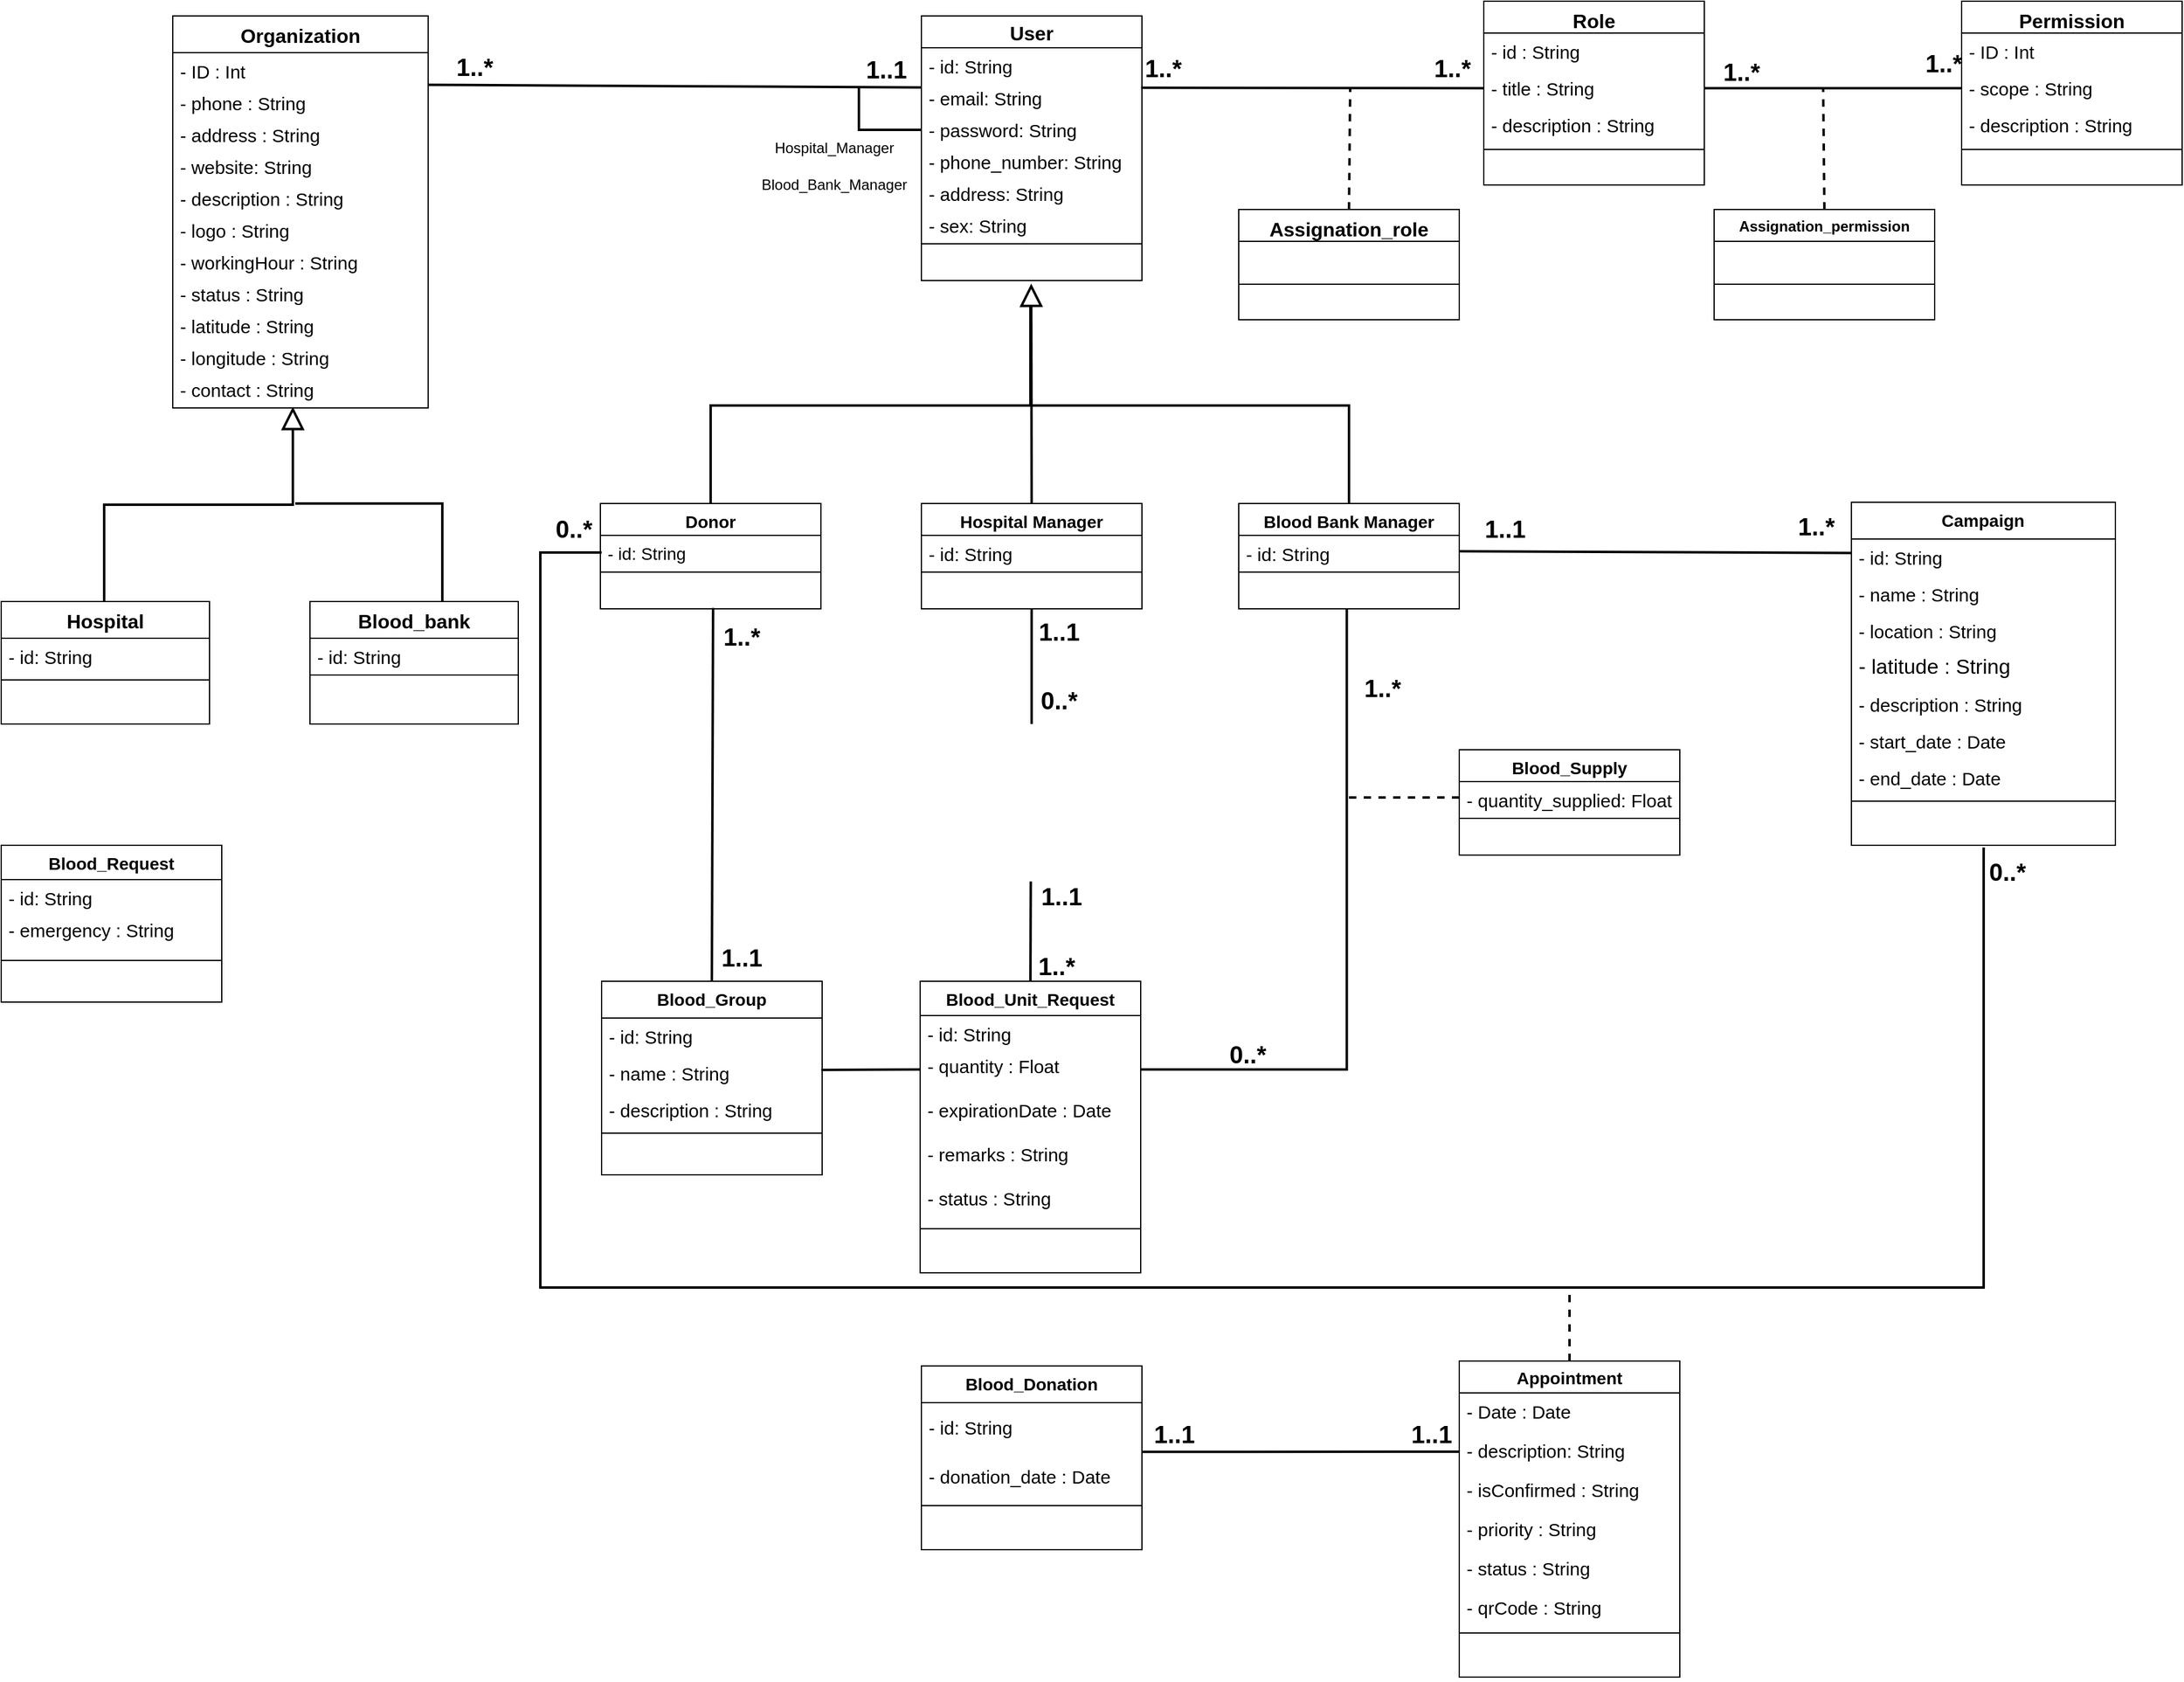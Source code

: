 <mxfile version="21.5.0" type="github">
  <diagram id="C5RBs43oDa-KdzZeNtuy" name="Page-1">
    <mxGraphModel dx="2000" dy="1962" grid="1" gridSize="10" guides="1" tooltips="1" connect="1" arrows="1" fold="1" page="1" pageScale="1" pageWidth="827" pageHeight="1169" math="0" shadow="0">
      <root>
        <mxCell id="WIyWlLk6GJQsqaUBKTNV-0" />
        <mxCell id="WIyWlLk6GJQsqaUBKTNV-1" parent="WIyWlLk6GJQsqaUBKTNV-0" />
        <mxCell id="IltljHVZWHLLgp4Dg02v-0" style="edgeStyle=none;curved=1;rounded=0;orthogonalLoop=1;jettySize=auto;html=1;entryX=0;entryY=0.5;entryDx=0;entryDy=0;fontFamily=Helvetica;fontSize=12;fontColor=default;endArrow=none;endFill=0;startSize=26;endSize=14;sourcePerimeterSpacing=8;targetPerimeterSpacing=8;strokeWidth=2;exitX=0.996;exitY=0.256;exitDx=0;exitDy=0;exitPerimeter=0;" edge="1" parent="WIyWlLk6GJQsqaUBKTNV-1" source="IltljHVZWHLLgp4Dg02v-130">
          <mxGeometry relative="1" as="geometry">
            <mxPoint x="150" y="-659" as="sourcePoint" />
            <mxPoint x="420" y="-659" as="targetPoint" />
          </mxGeometry>
        </mxCell>
        <mxCell id="IltljHVZWHLLgp4Dg02v-1" value="&lt;b style=&quot;font-size: 20px;&quot;&gt;1..*&lt;/b&gt;" style="edgeLabel;html=1;align=center;verticalAlign=middle;resizable=0;points=[];fontSize=20;labelBackgroundColor=none;" vertex="1" connectable="0" parent="WIyWlLk6GJQsqaUBKTNV-1">
          <mxGeometry x="399.999" y="-669.998" as="geometry">
            <mxPoint x="-6" y="-6" as="offset" />
          </mxGeometry>
        </mxCell>
        <mxCell id="IltljHVZWHLLgp4Dg02v-2" value="&lt;b style=&quot;font-size: 20px;&quot;&gt;1..*&lt;/b&gt;" style="edgeLabel;html=1;align=center;verticalAlign=middle;resizable=0;points=[];fontSize=20;labelBackgroundColor=none;" vertex="1" connectable="0" parent="WIyWlLk6GJQsqaUBKTNV-1">
          <mxGeometry x="159.999" y="-680.498" as="geometry">
            <mxPoint x="-2" y="4" as="offset" />
          </mxGeometry>
        </mxCell>
        <mxCell id="IltljHVZWHLLgp4Dg02v-3" value="Role" style="swimlane;fontStyle=1;align=center;verticalAlign=top;childLayout=stackLayout;horizontal=1;startSize=26;horizontalStack=0;resizeParent=1;resizeLast=0;collapsible=1;marginBottom=0;rounded=0;shadow=0;strokeWidth=1;fontSize=16;" vertex="1" parent="WIyWlLk6GJQsqaUBKTNV-1">
          <mxGeometry x="420" y="-730" width="180" height="150" as="geometry">
            <mxRectangle x="340" y="380" width="170" height="26" as="alternateBounds" />
          </mxGeometry>
        </mxCell>
        <mxCell id="IltljHVZWHLLgp4Dg02v-4" value="- id : String" style="text;align=left;verticalAlign=top;spacingLeft=4;spacingRight=4;overflow=hidden;rotatable=0;points=[[0,0.5],[1,0.5]];portConstraint=eastwest;fontSize=15;" vertex="1" parent="IltljHVZWHLLgp4Dg02v-3">
          <mxGeometry y="26" width="180" height="30" as="geometry" />
        </mxCell>
        <mxCell id="IltljHVZWHLLgp4Dg02v-5" value="- title : String" style="text;align=left;verticalAlign=top;spacingLeft=4;spacingRight=4;overflow=hidden;rotatable=0;points=[[0,0.5],[1,0.5]];portConstraint=eastwest;fontSize=15;" vertex="1" parent="IltljHVZWHLLgp4Dg02v-3">
          <mxGeometry y="56" width="180" height="30" as="geometry" />
        </mxCell>
        <mxCell id="IltljHVZWHLLgp4Dg02v-6" value="- description : String" style="text;align=left;verticalAlign=top;spacingLeft=4;spacingRight=4;overflow=hidden;rotatable=0;points=[[0,0.5],[1,0.5]];portConstraint=eastwest;fontSize=15;" vertex="1" parent="IltljHVZWHLLgp4Dg02v-3">
          <mxGeometry y="86" width="180" height="30" as="geometry" />
        </mxCell>
        <mxCell id="IltljHVZWHLLgp4Dg02v-7" value="" style="line;html=1;strokeWidth=1;align=left;verticalAlign=middle;spacingTop=-1;spacingLeft=3;spacingRight=3;rotatable=0;labelPosition=right;points=[];portConstraint=eastwest;" vertex="1" parent="IltljHVZWHLLgp4Dg02v-3">
          <mxGeometry y="116" width="180" height="10" as="geometry" />
        </mxCell>
        <mxCell id="IltljHVZWHLLgp4Dg02v-8" value="Permission" style="swimlane;fontStyle=1;align=center;verticalAlign=top;childLayout=stackLayout;horizontal=1;startSize=26;horizontalStack=0;resizeParent=1;resizeLast=0;collapsible=1;marginBottom=0;rounded=0;shadow=0;strokeWidth=1;fontSize=16;" vertex="1" parent="WIyWlLk6GJQsqaUBKTNV-1">
          <mxGeometry x="810" y="-730" width="180" height="150" as="geometry">
            <mxRectangle x="340" y="380" width="170" height="26" as="alternateBounds" />
          </mxGeometry>
        </mxCell>
        <mxCell id="IltljHVZWHLLgp4Dg02v-9" value="- ID : Int" style="text;align=left;verticalAlign=top;spacingLeft=4;spacingRight=4;overflow=hidden;rotatable=0;points=[[0,0.5],[1,0.5]];portConstraint=eastwest;fontSize=15;" vertex="1" parent="IltljHVZWHLLgp4Dg02v-8">
          <mxGeometry y="26" width="180" height="30" as="geometry" />
        </mxCell>
        <mxCell id="IltljHVZWHLLgp4Dg02v-10" value="- scope : String" style="text;align=left;verticalAlign=top;spacingLeft=4;spacingRight=4;overflow=hidden;rotatable=0;points=[[0,0.5],[1,0.5]];portConstraint=eastwest;fontSize=15;" vertex="1" parent="IltljHVZWHLLgp4Dg02v-8">
          <mxGeometry y="56" width="180" height="30" as="geometry" />
        </mxCell>
        <mxCell id="IltljHVZWHLLgp4Dg02v-11" value="- description : String" style="text;align=left;verticalAlign=top;spacingLeft=4;spacingRight=4;overflow=hidden;rotatable=0;points=[[0,0.5],[1,0.5]];portConstraint=eastwest;fontSize=15;" vertex="1" parent="IltljHVZWHLLgp4Dg02v-8">
          <mxGeometry y="86" width="180" height="30" as="geometry" />
        </mxCell>
        <mxCell id="IltljHVZWHLLgp4Dg02v-12" value="" style="line;html=1;strokeWidth=1;align=left;verticalAlign=middle;spacingTop=-1;spacingLeft=3;spacingRight=3;rotatable=0;labelPosition=right;points=[];portConstraint=eastwest;" vertex="1" parent="IltljHVZWHLLgp4Dg02v-8">
          <mxGeometry y="116" width="180" height="10" as="geometry" />
        </mxCell>
        <mxCell id="IltljHVZWHLLgp4Dg02v-13" style="edgeStyle=none;curved=1;rounded=0;orthogonalLoop=1;jettySize=auto;html=1;exitX=1;exitY=0.5;exitDx=0;exitDy=0;entryX=0;entryY=0.5;entryDx=0;entryDy=0;fontFamily=Helvetica;fontSize=12;fontColor=default;endArrow=none;endFill=0;startSize=26;endSize=14;sourcePerimeterSpacing=8;targetPerimeterSpacing=8;strokeWidth=2;" edge="1" parent="WIyWlLk6GJQsqaUBKTNV-1" source="IltljHVZWHLLgp4Dg02v-5" target="IltljHVZWHLLgp4Dg02v-10">
          <mxGeometry relative="1" as="geometry" />
        </mxCell>
        <mxCell id="IltljHVZWHLLgp4Dg02v-14" value="&lt;b style=&quot;font-size: 20px;&quot;&gt;1..*&lt;/b&gt;" style="edgeLabel;html=1;align=center;verticalAlign=middle;resizable=0;points=[];fontSize=20;labelBackgroundColor=none;" vertex="1" connectable="0" parent="IltljHVZWHLLgp4Dg02v-13">
          <mxGeometry relative="1" as="geometry">
            <mxPoint x="-75" y="-14" as="offset" />
          </mxGeometry>
        </mxCell>
        <mxCell id="IltljHVZWHLLgp4Dg02v-15" value="&lt;b style=&quot;font-size: 20px;&quot;&gt;1..*&lt;/b&gt;" style="edgeLabel;html=1;align=center;verticalAlign=middle;resizable=0;points=[];fontSize=20;labelBackgroundColor=none;" vertex="1" connectable="0" parent="IltljHVZWHLLgp4Dg02v-13">
          <mxGeometry relative="1" as="geometry">
            <mxPoint x="90" y="-21" as="offset" />
          </mxGeometry>
        </mxCell>
        <mxCell id="IltljHVZWHLLgp4Dg02v-16" style="edgeStyle=none;curved=1;rounded=0;orthogonalLoop=1;jettySize=auto;html=1;endArrow=none;startSize=14;endSize=14;sourcePerimeterSpacing=8;targetPerimeterSpacing=8;strokeWidth=2;endFill=0;dashed=1;exitX=0.5;exitY=0;exitDx=0;exitDy=0;" edge="1" parent="WIyWlLk6GJQsqaUBKTNV-1" source="IltljHVZWHLLgp4Dg02v-17">
          <mxGeometry relative="1" as="geometry">
            <mxPoint x="311" y="-660" as="targetPoint" />
            <mxPoint x="310" y="-590" as="sourcePoint" />
          </mxGeometry>
        </mxCell>
        <mxCell id="IltljHVZWHLLgp4Dg02v-17" value="Assignation_role" style="swimlane;fontStyle=1;align=center;verticalAlign=top;childLayout=stackLayout;horizontal=1;startSize=26;horizontalStack=0;resizeParent=1;resizeLast=0;collapsible=1;marginBottom=0;rounded=0;shadow=0;strokeWidth=1;fontSize=16;" vertex="1" parent="WIyWlLk6GJQsqaUBKTNV-1">
          <mxGeometry x="220" y="-560" width="180" height="90" as="geometry">
            <mxRectangle x="340" y="380" width="170" height="26" as="alternateBounds" />
          </mxGeometry>
        </mxCell>
        <mxCell id="IltljHVZWHLLgp4Dg02v-18" value=" " style="text;align=left;verticalAlign=top;spacingLeft=4;spacingRight=4;overflow=hidden;rotatable=0;points=[[0,0.5],[1,0.5]];portConstraint=eastwest;fontSize=14;" vertex="1" parent="IltljHVZWHLLgp4Dg02v-17">
          <mxGeometry y="26" width="180" height="30" as="geometry" />
        </mxCell>
        <mxCell id="IltljHVZWHLLgp4Dg02v-19" value="" style="line;html=1;strokeWidth=1;align=left;verticalAlign=middle;spacingTop=-1;spacingLeft=3;spacingRight=3;rotatable=0;labelPosition=right;points=[];portConstraint=eastwest;" vertex="1" parent="IltljHVZWHLLgp4Dg02v-17">
          <mxGeometry y="56" width="180" height="10" as="geometry" />
        </mxCell>
        <mxCell id="IltljHVZWHLLgp4Dg02v-20" value="Assignation_permission" style="swimlane;fontStyle=1;align=center;verticalAlign=top;childLayout=stackLayout;horizontal=1;startSize=26;horizontalStack=0;resizeParent=1;resizeLast=0;collapsible=1;marginBottom=0;rounded=0;shadow=0;strokeWidth=1;" vertex="1" parent="WIyWlLk6GJQsqaUBKTNV-1">
          <mxGeometry x="608" y="-560" width="180" height="90" as="geometry">
            <mxRectangle x="340" y="380" width="170" height="26" as="alternateBounds" />
          </mxGeometry>
        </mxCell>
        <mxCell id="IltljHVZWHLLgp4Dg02v-21" value=" " style="text;align=left;verticalAlign=top;spacingLeft=4;spacingRight=4;overflow=hidden;rotatable=0;points=[[0,0.5],[1,0.5]];portConstraint=eastwest;fontSize=14;" vertex="1" parent="IltljHVZWHLLgp4Dg02v-20">
          <mxGeometry y="26" width="180" height="30" as="geometry" />
        </mxCell>
        <mxCell id="IltljHVZWHLLgp4Dg02v-22" value="" style="line;html=1;strokeWidth=1;align=left;verticalAlign=middle;spacingTop=-1;spacingLeft=3;spacingRight=3;rotatable=0;labelPosition=right;points=[];portConstraint=eastwest;" vertex="1" parent="IltljHVZWHLLgp4Dg02v-20">
          <mxGeometry y="56" width="180" height="10" as="geometry" />
        </mxCell>
        <mxCell id="IltljHVZWHLLgp4Dg02v-23" style="edgeStyle=none;curved=1;rounded=0;orthogonalLoop=1;jettySize=auto;html=1;endArrow=none;startSize=14;endSize=14;sourcePerimeterSpacing=8;targetPerimeterSpacing=8;strokeWidth=2;endFill=0;dashed=1;exitX=0.5;exitY=0;exitDx=0;exitDy=0;" edge="1" parent="WIyWlLk6GJQsqaUBKTNV-1" source="IltljHVZWHLLgp4Dg02v-20">
          <mxGeometry relative="1" as="geometry">
            <mxPoint x="642" y="-802" as="sourcePoint" />
            <mxPoint x="697" y="-660" as="targetPoint" />
          </mxGeometry>
        </mxCell>
        <mxCell id="IltljHVZWHLLgp4Dg02v-24" style="rounded=0;orthogonalLoop=1;jettySize=auto;html=1;strokeWidth=2;endArrow=none;endFill=0;startSize=14;endSize=14;sourcePerimeterSpacing=8;targetPerimeterSpacing=8;exitX=0.511;exitY=0.972;exitDx=0;exitDy=0;exitPerimeter=0;entryX=0.5;entryY=0;entryDx=0;entryDy=0;" edge="1" parent="WIyWlLk6GJQsqaUBKTNV-1" source="IltljHVZWHLLgp4Dg02v-30" target="IltljHVZWHLLgp4Dg02v-32">
          <mxGeometry relative="1" as="geometry">
            <mxPoint x="-209.5" y="30" as="targetPoint" />
          </mxGeometry>
        </mxCell>
        <mxCell id="IltljHVZWHLLgp4Dg02v-25" style="rounded=0;orthogonalLoop=1;jettySize=auto;html=1;strokeWidth=2;startArrow=none;startFill=0;endArrow=none;endFill=0;startSize=14;endSize=14;sourcePerimeterSpacing=8;targetPerimeterSpacing=8;exitX=0;exitY=0.5;exitDx=0;exitDy=0;entryX=1.001;entryY=0.003;entryDx=0;entryDy=0;entryPerimeter=0;" edge="1" parent="WIyWlLk6GJQsqaUBKTNV-1" source="IltljHVZWHLLgp4Dg02v-91" target="IltljHVZWHLLgp4Dg02v-55">
          <mxGeometry relative="1" as="geometry">
            <Array as="points" />
            <mxPoint x="330" y="438.5" as="sourcePoint" />
            <mxPoint x="160" y="439.5" as="targetPoint" />
          </mxGeometry>
        </mxCell>
        <mxCell id="IltljHVZWHLLgp4Dg02v-26" style="edgeStyle=orthogonalEdgeStyle;rounded=0;orthogonalLoop=1;jettySize=auto;html=1;exitX=0.5;exitY=0;exitDx=0;exitDy=0;strokeWidth=2;fontSize=14;endArrow=none;endFill=0;startSize=14;endSize=14;sourcePerimeterSpacing=8;targetPerimeterSpacing=8;" edge="1" parent="WIyWlLk6GJQsqaUBKTNV-1" source="IltljHVZWHLLgp4Dg02v-27">
          <mxGeometry relative="1" as="geometry">
            <mxPoint x="50" y="-460" as="targetPoint" />
            <Array as="points">
              <mxPoint x="-211" y="-400" />
              <mxPoint x="50" y="-400" />
            </Array>
          </mxGeometry>
        </mxCell>
        <mxCell id="IltljHVZWHLLgp4Dg02v-27" value="Donor" style="swimlane;fontStyle=1;align=center;verticalAlign=top;childLayout=stackLayout;horizontal=1;startSize=26;horizontalStack=0;resizeParent=1;resizeParentMax=0;resizeLast=0;collapsible=1;marginBottom=0;fontSize=14;" vertex="1" parent="WIyWlLk6GJQsqaUBKTNV-1">
          <mxGeometry x="-301" y="-320" width="180" height="86" as="geometry" />
        </mxCell>
        <mxCell id="IltljHVZWHLLgp4Dg02v-28" value="- id: String" style="text;strokeColor=none;fillColor=none;align=left;verticalAlign=top;spacingLeft=4;spacingRight=4;overflow=hidden;rotatable=0;points=[[0,0.5],[1,0.5]];portConstraint=eastwest;fontSize=14;" vertex="1" parent="IltljHVZWHLLgp4Dg02v-27">
          <mxGeometry y="26" width="180" height="26" as="geometry" />
        </mxCell>
        <mxCell id="IltljHVZWHLLgp4Dg02v-29" value="" style="line;strokeWidth=1;fillColor=none;align=left;verticalAlign=middle;spacingTop=-1;spacingLeft=3;spacingRight=3;rotatable=0;labelPosition=right;points=[];portConstraint=eastwest;strokeColor=inherit;" vertex="1" parent="IltljHVZWHLLgp4Dg02v-27">
          <mxGeometry y="52" width="180" height="8" as="geometry" />
        </mxCell>
        <mxCell id="IltljHVZWHLLgp4Dg02v-30" value=" " style="text;strokeColor=none;fillColor=none;align=left;verticalAlign=top;spacingLeft=4;spacingRight=4;overflow=hidden;rotatable=0;points=[[0,0.5],[1,0.5]];portConstraint=eastwest;" vertex="1" parent="IltljHVZWHLLgp4Dg02v-27">
          <mxGeometry y="60" width="180" height="26" as="geometry" />
        </mxCell>
        <mxCell id="IltljHVZWHLLgp4Dg02v-31" style="rounded=0;orthogonalLoop=1;jettySize=auto;html=1;strokeWidth=2;startArrow=none;startFill=0;endArrow=none;endFill=0;startSize=14;endSize=14;sourcePerimeterSpacing=8;targetPerimeterSpacing=8;exitX=0.996;exitY=0.411;exitDx=0;exitDy=0;entryX=0;entryY=0.5;entryDx=0;entryDy=0;exitPerimeter=0;" edge="1" parent="WIyWlLk6GJQsqaUBKTNV-1" source="IltljHVZWHLLgp4Dg02v-34" target="IltljHVZWHLLgp4Dg02v-71">
          <mxGeometry relative="1" as="geometry">
            <mxPoint x="-49.5" y="105" as="targetPoint" />
          </mxGeometry>
        </mxCell>
        <mxCell id="IltljHVZWHLLgp4Dg02v-32" value="&lt;font style=&quot;font-size: 14px;&quot;&gt;&lt;b&gt;Blood_Group&lt;/b&gt;&lt;/font&gt;" style="swimlane;fontStyle=0;childLayout=stackLayout;horizontal=1;startSize=30;horizontalStack=0;resizeParent=1;resizeParentMax=0;resizeLast=0;collapsible=1;marginBottom=0;whiteSpace=wrap;html=1;fontSize=14;movable=1;resizable=1;rotatable=1;deletable=1;editable=1;connectable=1;" vertex="1" parent="WIyWlLk6GJQsqaUBKTNV-1">
          <mxGeometry x="-300" y="70" width="180" height="158" as="geometry" />
        </mxCell>
        <mxCell id="IltljHVZWHLLgp4Dg02v-33" value="&lt;font style=&quot;font-size: 15px;&quot;&gt;- id: String&lt;/font&gt;" style="text;strokeColor=none;fillColor=none;align=left;verticalAlign=middle;spacingLeft=4;spacingRight=4;overflow=hidden;points=[[0,0.5],[1,0.5]];portConstraint=eastwest;rotatable=1;whiteSpace=wrap;html=1;fontSize=15;movable=1;resizable=1;deletable=1;editable=1;connectable=1;" vertex="1" parent="IltljHVZWHLLgp4Dg02v-32">
          <mxGeometry y="30" width="180" height="30" as="geometry" />
        </mxCell>
        <mxCell id="IltljHVZWHLLgp4Dg02v-34" value="&lt;font style=&quot;font-size: 15px;&quot;&gt;- name : String&lt;/font&gt;" style="text;strokeColor=none;fillColor=none;align=left;verticalAlign=middle;spacingLeft=4;spacingRight=4;overflow=hidden;points=[[0,0.5],[1,0.5]];portConstraint=eastwest;rotatable=1;whiteSpace=wrap;html=1;fontSize=15;movable=1;resizable=1;deletable=1;editable=1;connectable=1;" vertex="1" parent="IltljHVZWHLLgp4Dg02v-32">
          <mxGeometry y="60" width="180" height="30" as="geometry" />
        </mxCell>
        <mxCell id="IltljHVZWHLLgp4Dg02v-35" value="&lt;font style=&quot;font-size: 15px;&quot;&gt;- description : String&lt;/font&gt;" style="text;strokeColor=none;fillColor=none;align=left;verticalAlign=middle;spacingLeft=4;spacingRight=4;overflow=hidden;points=[[0,0.5],[1,0.5]];portConstraint=eastwest;rotatable=1;whiteSpace=wrap;html=1;fontSize=15;movable=1;resizable=1;deletable=1;editable=1;connectable=1;" vertex="1" parent="IltljHVZWHLLgp4Dg02v-32">
          <mxGeometry y="90" width="180" height="30" as="geometry" />
        </mxCell>
        <mxCell id="IltljHVZWHLLgp4Dg02v-36" value="" style="line;strokeWidth=1;fillColor=none;align=left;verticalAlign=middle;spacingTop=-1;spacingLeft=3;spacingRight=3;rotatable=0;labelPosition=right;points=[];portConstraint=eastwest;strokeColor=inherit;" vertex="1" parent="IltljHVZWHLLgp4Dg02v-32">
          <mxGeometry y="120" width="180" height="8" as="geometry" />
        </mxCell>
        <mxCell id="IltljHVZWHLLgp4Dg02v-37" value="&amp;nbsp;" style="text;strokeColor=none;fillColor=none;align=left;verticalAlign=middle;spacingLeft=4;spacingRight=4;overflow=hidden;points=[[0,0.5],[1,0.5]];portConstraint=eastwest;rotatable=1;whiteSpace=wrap;html=1;fontSize=15;movable=1;resizable=1;deletable=1;editable=1;connectable=1;" vertex="1" parent="IltljHVZWHLLgp4Dg02v-32">
          <mxGeometry y="128" width="180" height="30" as="geometry" />
        </mxCell>
        <mxCell id="IltljHVZWHLLgp4Dg02v-38" value="&lt;b style=&quot;font-size: 20px;&quot;&gt;1..*&lt;/b&gt;" style="edgeLabel;html=1;align=center;verticalAlign=middle;resizable=0;points=[];fontSize=20;labelBackgroundColor=none;" vertex="1" connectable="0" parent="WIyWlLk6GJQsqaUBKTNV-1">
          <mxGeometry x="-188.498" y="-209.998" as="geometry">
            <mxPoint x="2" y="-2" as="offset" />
          </mxGeometry>
        </mxCell>
        <mxCell id="IltljHVZWHLLgp4Dg02v-39" value="&lt;b style=&quot;font-size: 20px;&quot;&gt;1..1&lt;/b&gt;" style="edgeLabel;html=1;align=center;verticalAlign=middle;resizable=0;points=[];fontSize=20;labelBackgroundColor=none;" vertex="1" connectable="0" parent="WIyWlLk6GJQsqaUBKTNV-1">
          <mxGeometry x="-193.498" y="50.002" as="geometry">
            <mxPoint x="7" as="offset" />
          </mxGeometry>
        </mxCell>
        <mxCell id="IltljHVZWHLLgp4Dg02v-40" style="rounded=0;orthogonalLoop=1;jettySize=auto;html=1;strokeWidth=2;startArrow=none;startFill=0;endArrow=none;endFill=0;startSize=14;endSize=14;sourcePerimeterSpacing=8;targetPerimeterSpacing=8;exitX=0.5;exitY=1;exitDx=0;exitDy=0;entryX=0.5;entryY=0;entryDx=0;entryDy=0;" edge="1" parent="WIyWlLk6GJQsqaUBKTNV-1" source="IltljHVZWHLLgp4Dg02v-42">
          <mxGeometry relative="1" as="geometry">
            <mxPoint x="51" y="-140" as="targetPoint" />
          </mxGeometry>
        </mxCell>
        <mxCell id="IltljHVZWHLLgp4Dg02v-41" style="rounded=0;orthogonalLoop=1;jettySize=auto;html=1;strokeWidth=2;startArrow=none;startFill=0;endArrow=block;endFill=0;startSize=14;endSize=14;sourcePerimeterSpacing=8;targetPerimeterSpacing=8;exitX=0.5;exitY=0;exitDx=0;exitDy=0;entryX=0.498;entryY=1.095;entryDx=0;entryDy=0;entryPerimeter=0;" edge="1" parent="WIyWlLk6GJQsqaUBKTNV-1" source="IltljHVZWHLLgp4Dg02v-42" target="IltljHVZWHLLgp4Dg02v-136">
          <mxGeometry relative="1" as="geometry">
            <mxPoint x="10" y="-410" as="targetPoint" />
          </mxGeometry>
        </mxCell>
        <mxCell id="IltljHVZWHLLgp4Dg02v-42" value="Hospital Manager" style="swimlane;fontStyle=1;align=center;verticalAlign=top;childLayout=stackLayout;horizontal=1;startSize=26;horizontalStack=0;resizeParent=1;resizeParentMax=0;resizeLast=0;collapsible=1;marginBottom=0;fontSize=14;" vertex="1" parent="WIyWlLk6GJQsqaUBKTNV-1">
          <mxGeometry x="-39" y="-320" width="180" height="86" as="geometry" />
        </mxCell>
        <mxCell id="IltljHVZWHLLgp4Dg02v-43" value="- id: String" style="text;strokeColor=none;fillColor=none;align=left;verticalAlign=top;spacingLeft=4;spacingRight=4;overflow=hidden;rotatable=0;points=[[0,0.5],[1,0.5]];portConstraint=eastwest;fontSize=15;" vertex="1" parent="IltljHVZWHLLgp4Dg02v-42">
          <mxGeometry y="26" width="180" height="26" as="geometry" />
        </mxCell>
        <mxCell id="IltljHVZWHLLgp4Dg02v-44" value="" style="line;strokeWidth=1;fillColor=none;align=left;verticalAlign=middle;spacingTop=-1;spacingLeft=3;spacingRight=3;rotatable=0;labelPosition=right;points=[];portConstraint=eastwest;strokeColor=inherit;" vertex="1" parent="IltljHVZWHLLgp4Dg02v-42">
          <mxGeometry y="52" width="180" height="8" as="geometry" />
        </mxCell>
        <mxCell id="IltljHVZWHLLgp4Dg02v-45" value=" " style="text;strokeColor=none;fillColor=none;align=left;verticalAlign=top;spacingLeft=4;spacingRight=4;overflow=hidden;rotatable=0;points=[[0,0.5],[1,0.5]];portConstraint=eastwest;fontSize=20;" vertex="1" parent="IltljHVZWHLLgp4Dg02v-42">
          <mxGeometry y="60" width="180" height="26" as="geometry" />
        </mxCell>
        <mxCell id="IltljHVZWHLLgp4Dg02v-46" style="rounded=0;orthogonalLoop=1;jettySize=auto;html=1;strokeWidth=2;startArrow=none;startFill=0;endArrow=none;endFill=0;startSize=14;endSize=14;sourcePerimeterSpacing=8;targetPerimeterSpacing=8;entryX=1;entryY=0.5;entryDx=0;entryDy=0;edgeStyle=orthogonalEdgeStyle;exitX=0.49;exitY=0.995;exitDx=0;exitDy=0;exitPerimeter=0;" edge="1" parent="WIyWlLk6GJQsqaUBKTNV-1" source="IltljHVZWHLLgp4Dg02v-52" target="IltljHVZWHLLgp4Dg02v-71">
          <mxGeometry relative="1" as="geometry">
            <mxPoint x="310" y="-220" as="sourcePoint" />
            <mxPoint x="180.5" y="90" as="targetPoint" />
          </mxGeometry>
        </mxCell>
        <mxCell id="IltljHVZWHLLgp4Dg02v-47" style="edgeStyle=none;rounded=0;orthogonalLoop=1;jettySize=auto;html=1;strokeWidth=2;startArrow=none;startFill=0;endArrow=none;endFill=0;startSize=14;endSize=14;sourcePerimeterSpacing=8;targetPerimeterSpacing=8;exitX=1;exitY=0.5;exitDx=0;exitDy=0;entryX=0;entryY=0.38;entryDx=0;entryDy=0;entryPerimeter=0;" edge="1" parent="WIyWlLk6GJQsqaUBKTNV-1" source="IltljHVZWHLLgp4Dg02v-50" target="IltljHVZWHLLgp4Dg02v-80">
          <mxGeometry relative="1" as="geometry">
            <mxPoint x="720.5" y="-291" as="targetPoint" />
          </mxGeometry>
        </mxCell>
        <mxCell id="IltljHVZWHLLgp4Dg02v-48" style="edgeStyle=orthogonalEdgeStyle;rounded=0;orthogonalLoop=1;jettySize=auto;html=1;strokeWidth=2;fontSize=14;endArrow=none;endFill=0;startSize=14;endSize=14;sourcePerimeterSpacing=8;targetPerimeterSpacing=8;exitX=0.5;exitY=0;exitDx=0;exitDy=0;" edge="1" parent="WIyWlLk6GJQsqaUBKTNV-1" source="IltljHVZWHLLgp4Dg02v-49">
          <mxGeometry relative="1" as="geometry">
            <mxPoint x="310" y="-329" as="sourcePoint" />
            <mxPoint x="50" y="-481" as="targetPoint" />
            <Array as="points">
              <mxPoint x="310" y="-400" />
              <mxPoint x="50" y="-400" />
            </Array>
          </mxGeometry>
        </mxCell>
        <mxCell id="IltljHVZWHLLgp4Dg02v-49" value="Blood Bank Manager" style="swimlane;fontStyle=1;align=center;verticalAlign=top;childLayout=stackLayout;horizontal=1;startSize=26;horizontalStack=0;resizeParent=1;resizeParentMax=0;resizeLast=0;collapsible=1;marginBottom=0;fontSize=14;" vertex="1" parent="WIyWlLk6GJQsqaUBKTNV-1">
          <mxGeometry x="220" y="-320" width="180" height="86" as="geometry" />
        </mxCell>
        <mxCell id="IltljHVZWHLLgp4Dg02v-50" value="- id: String" style="text;strokeColor=none;fillColor=none;align=left;verticalAlign=top;spacingLeft=4;spacingRight=4;overflow=hidden;rotatable=0;points=[[0,0.5],[1,0.5]];portConstraint=eastwest;fontSize=15;" vertex="1" parent="IltljHVZWHLLgp4Dg02v-49">
          <mxGeometry y="26" width="180" height="26" as="geometry" />
        </mxCell>
        <mxCell id="IltljHVZWHLLgp4Dg02v-51" value="" style="line;strokeWidth=1;fillColor=none;align=left;verticalAlign=middle;spacingTop=-1;spacingLeft=3;spacingRight=3;rotatable=0;labelPosition=right;points=[];portConstraint=eastwest;strokeColor=inherit;" vertex="1" parent="IltljHVZWHLLgp4Dg02v-49">
          <mxGeometry y="52" width="180" height="8" as="geometry" />
        </mxCell>
        <mxCell id="IltljHVZWHLLgp4Dg02v-52" value=" " style="text;strokeColor=none;fillColor=none;align=left;verticalAlign=top;spacingLeft=4;spacingRight=4;overflow=hidden;rotatable=0;points=[[0,0.5],[1,0.5]];portConstraint=eastwest;" vertex="1" parent="IltljHVZWHLLgp4Dg02v-49">
          <mxGeometry y="60" width="180" height="26" as="geometry" />
        </mxCell>
        <mxCell id="IltljHVZWHLLgp4Dg02v-53" value="&lt;b&gt;Blood_Donation&lt;/b&gt;" style="swimlane;fontStyle=0;childLayout=stackLayout;horizontal=1;startSize=30;horizontalStack=0;resizeParent=1;resizeParentMax=0;resizeLast=0;collapsible=1;marginBottom=0;whiteSpace=wrap;html=1;fontSize=14;movable=1;resizable=1;rotatable=1;deletable=1;editable=1;connectable=1;" vertex="1" parent="WIyWlLk6GJQsqaUBKTNV-1">
          <mxGeometry x="-39" y="384" width="180" height="150" as="geometry" />
        </mxCell>
        <mxCell id="IltljHVZWHLLgp4Dg02v-54" value="&lt;font style=&quot;font-size: 15px;&quot;&gt;- id: String&lt;/font&gt;" style="text;strokeColor=none;fillColor=none;align=left;verticalAlign=middle;spacingLeft=4;spacingRight=4;overflow=hidden;points=[[0,0.5],[1,0.5]];portConstraint=eastwest;rotatable=1;whiteSpace=wrap;html=1;fontSize=15;movable=1;resizable=1;deletable=1;editable=1;connectable=1;" vertex="1" parent="IltljHVZWHLLgp4Dg02v-53">
          <mxGeometry y="30" width="180" height="40" as="geometry" />
        </mxCell>
        <mxCell id="IltljHVZWHLLgp4Dg02v-55" value="&lt;font style=&quot;font-size: 15px;&quot;&gt;- donation_date : Date&lt;/font&gt;" style="text;strokeColor=none;fillColor=none;align=left;verticalAlign=middle;spacingLeft=4;spacingRight=4;overflow=hidden;points=[[0,0.5],[1,0.5]];portConstraint=eastwest;rotatable=1;whiteSpace=wrap;html=1;fontSize=15;movable=1;resizable=1;deletable=1;editable=1;connectable=1;" vertex="1" parent="IltljHVZWHLLgp4Dg02v-53">
          <mxGeometry y="70" width="180" height="40" as="geometry" />
        </mxCell>
        <mxCell id="IltljHVZWHLLgp4Dg02v-56" value="" style="line;strokeWidth=1;fillColor=none;align=left;verticalAlign=middle;spacingTop=-1;spacingLeft=3;spacingRight=3;rotatable=0;labelPosition=right;points=[];portConstraint=eastwest;strokeColor=inherit;" vertex="1" parent="IltljHVZWHLLgp4Dg02v-53">
          <mxGeometry y="110" width="180" height="8" as="geometry" />
        </mxCell>
        <mxCell id="IltljHVZWHLLgp4Dg02v-57" value=" " style="text;strokeColor=none;fillColor=none;align=left;verticalAlign=top;spacingLeft=4;spacingRight=4;overflow=hidden;rotatable=1;points=[[0,0.5],[1,0.5]];portConstraint=eastwest;fontSize=15;movable=1;resizable=1;deletable=1;editable=1;connectable=1;" vertex="1" parent="IltljHVZWHLLgp4Dg02v-53">
          <mxGeometry y="118" width="180" height="32" as="geometry" />
        </mxCell>
        <mxCell id="IltljHVZWHLLgp4Dg02v-58" style="edgeStyle=none;rounded=0;orthogonalLoop=1;jettySize=auto;html=1;strokeWidth=2;startArrow=none;startFill=0;endArrow=none;endFill=0;startSize=14;endSize=14;sourcePerimeterSpacing=8;targetPerimeterSpacing=8;entryX=0.5;entryY=0;entryDx=0;entryDy=0;exitX=0.496;exitY=1.018;exitDx=0;exitDy=0;exitPerimeter=0;" edge="1" parent="WIyWlLk6GJQsqaUBKTNV-1" target="IltljHVZWHLLgp4Dg02v-69">
          <mxGeometry relative="1" as="geometry">
            <mxPoint x="50.28" y="-11.46" as="sourcePoint" />
            <mxPoint x="62" y="30" as="targetPoint" />
          </mxGeometry>
        </mxCell>
        <mxCell id="IltljHVZWHLLgp4Dg02v-64" value="&lt;b style=&quot;font-size: 20px;&quot;&gt;1..1&lt;/b&gt;" style="edgeLabel;html=1;align=center;verticalAlign=middle;resizable=0;points=[];fontSize=20;labelBackgroundColor=none;" vertex="1" connectable="0" parent="WIyWlLk6GJQsqaUBKTNV-1">
          <mxGeometry x="66.002" y="-215.998" as="geometry">
            <mxPoint x="7" as="offset" />
          </mxGeometry>
        </mxCell>
        <mxCell id="IltljHVZWHLLgp4Dg02v-65" value="&lt;b style=&quot;font-size: 20px;&quot;&gt;0..*&lt;br style=&quot;font-size: 20px;&quot;&gt;&lt;/b&gt;" style="edgeLabel;html=1;align=center;verticalAlign=middle;resizable=0;points=[];fontSize=20;labelBackgroundColor=none;" vertex="1" connectable="0" parent="WIyWlLk6GJQsqaUBKTNV-1">
          <mxGeometry x="220.002" y="129.002" as="geometry">
            <mxPoint x="7" as="offset" />
          </mxGeometry>
        </mxCell>
        <mxCell id="IltljHVZWHLLgp4Dg02v-66" value="&lt;b style=&quot;font-size: 20px;&quot;&gt;1..*&lt;/b&gt;" style="edgeLabel;html=1;align=center;verticalAlign=middle;resizable=0;points=[];fontSize=20;labelBackgroundColor=none;" vertex="1" connectable="0" parent="WIyWlLk6GJQsqaUBKTNV-1">
          <mxGeometry x="330.002" y="-169.998" as="geometry">
            <mxPoint x="7" as="offset" />
          </mxGeometry>
        </mxCell>
        <mxCell id="IltljHVZWHLLgp4Dg02v-67" value="&lt;b style=&quot;font-size: 20px;&quot;&gt;0..*&lt;br style=&quot;font-size: 20px;&quot;&gt;&lt;/b&gt;" style="edgeLabel;html=1;align=center;verticalAlign=middle;resizable=0;points=[];fontSize=20;labelBackgroundColor=none;" vertex="1" connectable="0" parent="WIyWlLk6GJQsqaUBKTNV-1">
          <mxGeometry x="66.002" y="-159.998" as="geometry">
            <mxPoint x="7" as="offset" />
          </mxGeometry>
        </mxCell>
        <mxCell id="IltljHVZWHLLgp4Dg02v-68" style="edgeStyle=none;rounded=0;orthogonalLoop=1;jettySize=auto;html=1;strokeWidth=2;startArrow=none;startFill=0;endArrow=none;endFill=0;startSize=14;endSize=14;sourcePerimeterSpacing=8;targetPerimeterSpacing=8;exitX=0;exitY=0.5;exitDx=0;exitDy=0;dashed=1;" edge="1" parent="WIyWlLk6GJQsqaUBKTNV-1">
          <mxGeometry relative="1" as="geometry">
            <mxPoint x="305.06" y="-80" as="targetPoint" />
            <mxPoint x="400" y="-80" as="sourcePoint" />
          </mxGeometry>
        </mxCell>
        <mxCell id="IltljHVZWHLLgp4Dg02v-69" value="Blood_Unit_Request" style="swimlane;fontStyle=1;childLayout=stackLayout;horizontal=1;startSize=28;horizontalStack=0;resizeParent=1;resizeParentMax=0;resizeLast=0;collapsible=1;marginBottom=0;fontSize=14;movable=1;resizable=1;rotatable=1;deletable=1;editable=1;connectable=1;rounded=0;swimlaneLine=1;glass=0;shadow=0;verticalAlign=top;align=center;" vertex="1" parent="WIyWlLk6GJQsqaUBKTNV-1">
          <mxGeometry x="-40" y="70" width="180" height="238" as="geometry" />
        </mxCell>
        <mxCell id="IltljHVZWHLLgp4Dg02v-70" value="- id: String" style="text;strokeColor=none;fillColor=none;align=left;verticalAlign=top;spacingLeft=4;spacingRight=4;overflow=hidden;rotatable=1;points=[[0,0.5],[1,0.5]];portConstraint=eastwest;fontSize=15;movable=1;resizable=1;deletable=1;editable=1;connectable=1;" vertex="1" parent="IltljHVZWHLLgp4Dg02v-69">
          <mxGeometry y="28" width="180" height="26" as="geometry" />
        </mxCell>
        <mxCell id="IltljHVZWHLLgp4Dg02v-71" value="- quantity : Float" style="text;strokeColor=none;fillColor=none;align=left;verticalAlign=top;spacingLeft=4;spacingRight=4;overflow=hidden;rotatable=1;points=[[0,0.5],[1,0.5]];portConstraint=eastwest;fontSize=15;movable=1;resizable=1;deletable=1;editable=1;connectable=1;" vertex="1" parent="IltljHVZWHLLgp4Dg02v-69">
          <mxGeometry y="54" width="180" height="36" as="geometry" />
        </mxCell>
        <mxCell id="IltljHVZWHLLgp4Dg02v-72" value="- expirationDate : Date" style="text;strokeColor=none;fillColor=none;align=left;verticalAlign=top;spacingLeft=4;spacingRight=4;overflow=hidden;rotatable=1;points=[[0,0.5],[1,0.5]];portConstraint=eastwest;fontSize=15;movable=1;resizable=1;deletable=1;editable=1;connectable=1;" vertex="1" parent="IltljHVZWHLLgp4Dg02v-69">
          <mxGeometry y="90" width="180" height="36" as="geometry" />
        </mxCell>
        <mxCell id="IltljHVZWHLLgp4Dg02v-73" value="- remarks : String" style="text;strokeColor=none;fillColor=none;align=left;verticalAlign=top;spacingLeft=4;spacingRight=4;overflow=hidden;rotatable=1;points=[[0,0.5],[1,0.5]];portConstraint=eastwest;fontSize=15;movable=1;resizable=1;deletable=1;editable=1;connectable=1;" vertex="1" parent="IltljHVZWHLLgp4Dg02v-69">
          <mxGeometry y="126" width="180" height="36" as="geometry" />
        </mxCell>
        <mxCell id="IltljHVZWHLLgp4Dg02v-74" value="- status : String" style="text;strokeColor=none;fillColor=none;align=left;verticalAlign=top;spacingLeft=4;spacingRight=4;overflow=hidden;rotatable=1;points=[[0,0.5],[1,0.5]];portConstraint=eastwest;fontSize=15;movable=1;resizable=1;deletable=1;editable=1;connectable=1;" vertex="1" parent="IltljHVZWHLLgp4Dg02v-69">
          <mxGeometry y="162" width="180" height="36" as="geometry" />
        </mxCell>
        <mxCell id="IltljHVZWHLLgp4Dg02v-75" value="" style="line;strokeWidth=1;fillColor=none;align=left;verticalAlign=middle;spacingTop=-1;spacingLeft=3;spacingRight=3;rotatable=0;labelPosition=right;points=[];portConstraint=eastwest;strokeColor=inherit;" vertex="1" parent="IltljHVZWHLLgp4Dg02v-69">
          <mxGeometry y="198" width="180" height="8" as="geometry" />
        </mxCell>
        <mxCell id="IltljHVZWHLLgp4Dg02v-76" value=" " style="text;strokeColor=none;fillColor=none;align=left;verticalAlign=top;spacingLeft=4;spacingRight=4;overflow=hidden;rotatable=1;points=[[0,0.5],[1,0.5]];portConstraint=eastwest;fontSize=15;movable=1;resizable=1;deletable=1;editable=1;connectable=1;" vertex="1" parent="IltljHVZWHLLgp4Dg02v-69">
          <mxGeometry y="206" width="180" height="32" as="geometry" />
        </mxCell>
        <mxCell id="IltljHVZWHLLgp4Dg02v-77" value="&lt;b style=&quot;font-size: 20px;&quot;&gt;1..*&lt;/b&gt;" style="edgeLabel;html=1;align=center;verticalAlign=middle;resizable=0;points=[];fontSize=20;labelBackgroundColor=none;" vertex="1" connectable="0" parent="WIyWlLk6GJQsqaUBKTNV-1">
          <mxGeometry x="64.002" y="57.002" as="geometry">
            <mxPoint x="7" as="offset" />
          </mxGeometry>
        </mxCell>
        <mxCell id="IltljHVZWHLLgp4Dg02v-78" style="edgeStyle=orthogonalEdgeStyle;rounded=0;orthogonalLoop=1;jettySize=auto;html=1;strokeWidth=2;startArrow=none;startFill=0;endArrow=none;endFill=0;startSize=14;endSize=14;sourcePerimeterSpacing=8;targetPerimeterSpacing=8;entryX=0;entryY=0.5;entryDx=0;entryDy=0;exitX=0.506;exitY=1.089;exitDx=0;exitDy=0;exitPerimeter=0;" edge="1" parent="WIyWlLk6GJQsqaUBKTNV-1" source="IltljHVZWHLLgp4Dg02v-88" target="IltljHVZWHLLgp4Dg02v-28">
          <mxGeometry relative="1" as="geometry">
            <Array as="points">
              <mxPoint x="828" y="-38" />
              <mxPoint x="828" y="320" />
              <mxPoint x="-350" y="320" />
              <mxPoint x="-350" y="-280" />
              <mxPoint x="-301" y="-280" />
            </Array>
            <mxPoint x="828" y="-10" as="sourcePoint" />
            <mxPoint x="-291.5" y="-260" as="targetPoint" />
          </mxGeometry>
        </mxCell>
        <mxCell id="IltljHVZWHLLgp4Dg02v-79" value="&lt;b&gt;Campaign&lt;/b&gt;" style="swimlane;fontStyle=0;childLayout=stackLayout;horizontal=1;startSize=30;horizontalStack=0;resizeParent=1;resizeParentMax=0;resizeLast=0;collapsible=1;marginBottom=0;whiteSpace=wrap;html=1;fontSize=14;movable=1;resizable=1;rotatable=1;deletable=1;editable=1;connectable=1;" vertex="1" parent="WIyWlLk6GJQsqaUBKTNV-1">
          <mxGeometry x="720.06" y="-321" width="215.44" height="280" as="geometry" />
        </mxCell>
        <mxCell id="IltljHVZWHLLgp4Dg02v-80" value="&lt;font style=&quot;font-size: 15px;&quot;&gt;- id: String&lt;/font&gt;" style="text;strokeColor=none;fillColor=none;align=left;verticalAlign=middle;spacingLeft=4;spacingRight=4;overflow=hidden;points=[[0,0.5],[1,0.5]];portConstraint=eastwest;rotatable=1;whiteSpace=wrap;html=1;fontSize=15;movable=1;resizable=1;deletable=1;editable=1;connectable=1;" vertex="1" parent="IltljHVZWHLLgp4Dg02v-79">
          <mxGeometry y="30" width="215.44" height="30" as="geometry" />
        </mxCell>
        <mxCell id="IltljHVZWHLLgp4Dg02v-81" value="&lt;font style=&quot;font-size: 15px;&quot;&gt;- name : String&lt;/font&gt;" style="text;strokeColor=none;fillColor=none;align=left;verticalAlign=middle;spacingLeft=4;spacingRight=4;overflow=hidden;points=[[0,0.5],[1,0.5]];portConstraint=eastwest;rotatable=1;whiteSpace=wrap;html=1;fontSize=15;movable=1;resizable=1;deletable=1;editable=1;connectable=1;" vertex="1" parent="IltljHVZWHLLgp4Dg02v-79">
          <mxGeometry y="60" width="215.44" height="30" as="geometry" />
        </mxCell>
        <mxCell id="IltljHVZWHLLgp4Dg02v-82" value="&lt;font style=&quot;font-size: 15px;&quot;&gt;- location : String&lt;/font&gt;" style="text;strokeColor=none;fillColor=none;align=left;verticalAlign=middle;spacingLeft=4;spacingRight=4;overflow=hidden;points=[[0,0.5],[1,0.5]];portConstraint=eastwest;rotatable=1;whiteSpace=wrap;html=1;fontSize=15;movable=1;resizable=1;deletable=1;editable=1;connectable=1;" vertex="1" parent="IltljHVZWHLLgp4Dg02v-79">
          <mxGeometry y="90" width="215.44" height="30" as="geometry" />
        </mxCell>
        <mxCell id="IltljHVZWHLLgp4Dg02v-83" value="&lt;font style=&quot;font-size: 17px;&quot;&gt;- latitude : String&lt;/font&gt;" style="text;strokeColor=none;fillColor=none;align=left;verticalAlign=middle;spacingLeft=4;spacingRight=4;overflow=hidden;points=[[0,0.5],[1,0.5]];portConstraint=eastwest;rotatable=1;whiteSpace=wrap;html=1;fontSize=17;movable=1;resizable=1;deletable=1;editable=1;connectable=1;" vertex="1" parent="IltljHVZWHLLgp4Dg02v-79">
          <mxGeometry y="120" width="215.44" height="30" as="geometry" />
        </mxCell>
        <mxCell id="IltljHVZWHLLgp4Dg02v-84" value="&lt;font style=&quot;font-size: 15px;&quot;&gt;- description : String&lt;/font&gt;" style="text;strokeColor=none;fillColor=none;align=left;verticalAlign=middle;spacingLeft=4;spacingRight=4;overflow=hidden;points=[[0,0.5],[1,0.5]];portConstraint=eastwest;rotatable=1;whiteSpace=wrap;html=1;fontSize=15;movable=1;resizable=1;deletable=1;editable=1;connectable=1;" vertex="1" parent="IltljHVZWHLLgp4Dg02v-79">
          <mxGeometry y="150" width="215.44" height="30" as="geometry" />
        </mxCell>
        <mxCell id="IltljHVZWHLLgp4Dg02v-85" value="&lt;font style=&quot;font-size: 15px;&quot;&gt;- start_date : Date&lt;/font&gt;" style="text;strokeColor=none;fillColor=none;align=left;verticalAlign=middle;spacingLeft=4;spacingRight=4;overflow=hidden;points=[[0,0.5],[1,0.5]];portConstraint=eastwest;rotatable=1;whiteSpace=wrap;html=1;fontSize=15;movable=1;resizable=1;deletable=1;editable=1;connectable=1;" vertex="1" parent="IltljHVZWHLLgp4Dg02v-79">
          <mxGeometry y="180" width="215.44" height="30" as="geometry" />
        </mxCell>
        <mxCell id="IltljHVZWHLLgp4Dg02v-86" value="&lt;font style=&quot;font-size: 15px;&quot;&gt;- end_date : Date&lt;/font&gt;" style="text;strokeColor=none;fillColor=none;align=left;verticalAlign=middle;spacingLeft=4;spacingRight=4;overflow=hidden;points=[[0,0.5],[1,0.5]];portConstraint=eastwest;rotatable=1;whiteSpace=wrap;html=1;fontSize=15;movable=1;resizable=1;deletable=1;editable=1;connectable=1;" vertex="1" parent="IltljHVZWHLLgp4Dg02v-79">
          <mxGeometry y="210" width="215.44" height="30" as="geometry" />
        </mxCell>
        <mxCell id="IltljHVZWHLLgp4Dg02v-87" value="" style="line;strokeWidth=1;fillColor=none;align=left;verticalAlign=middle;spacingTop=-1;spacingLeft=3;spacingRight=3;rotatable=0;labelPosition=right;points=[];portConstraint=eastwest;strokeColor=inherit;" vertex="1" parent="IltljHVZWHLLgp4Dg02v-79">
          <mxGeometry y="240" width="215.44" height="8" as="geometry" />
        </mxCell>
        <mxCell id="IltljHVZWHLLgp4Dg02v-88" value=" " style="text;strokeColor=none;fillColor=none;align=left;verticalAlign=top;spacingLeft=4;spacingRight=4;overflow=hidden;rotatable=1;points=[[0,0.5],[1,0.5]];portConstraint=eastwest;fontSize=15;movable=1;resizable=1;deletable=1;editable=1;connectable=1;" vertex="1" parent="IltljHVZWHLLgp4Dg02v-79">
          <mxGeometry y="248" width="215.44" height="32" as="geometry" />
        </mxCell>
        <mxCell id="IltljHVZWHLLgp4Dg02v-89" value="Appointment" style="swimlane;fontStyle=1;childLayout=stackLayout;horizontal=1;startSize=26;horizontalStack=0;resizeParent=1;resizeParentMax=0;resizeLast=0;collapsible=1;marginBottom=0;fontSize=14;movable=1;resizable=1;rotatable=1;deletable=1;editable=1;connectable=1;" vertex="1" parent="WIyWlLk6GJQsqaUBKTNV-1">
          <mxGeometry x="400" y="380" width="180" height="258" as="geometry" />
        </mxCell>
        <mxCell id="IltljHVZWHLLgp4Dg02v-90" value="- Date : Date" style="text;strokeColor=none;fillColor=none;align=left;verticalAlign=top;spacingLeft=4;spacingRight=4;overflow=hidden;rotatable=1;points=[[0,0.5],[1,0.5]];portConstraint=eastwest;fontSize=15;movable=1;resizable=1;deletable=1;editable=1;connectable=1;" vertex="1" parent="IltljHVZWHLLgp4Dg02v-89">
          <mxGeometry y="26" width="180" height="32" as="geometry" />
        </mxCell>
        <mxCell id="IltljHVZWHLLgp4Dg02v-91" value="- description: String" style="text;strokeColor=none;fillColor=none;align=left;verticalAlign=top;spacingLeft=4;spacingRight=4;overflow=hidden;rotatable=1;points=[[0,0.5],[1,0.5]];portConstraint=eastwest;fontSize=15;movable=1;resizable=1;deletable=1;editable=1;connectable=1;" vertex="1" parent="IltljHVZWHLLgp4Dg02v-89">
          <mxGeometry y="58" width="180" height="32" as="geometry" />
        </mxCell>
        <mxCell id="IltljHVZWHLLgp4Dg02v-92" value="- isConfirmed : String" style="text;strokeColor=none;fillColor=none;align=left;verticalAlign=top;spacingLeft=4;spacingRight=4;overflow=hidden;rotatable=1;points=[[0,0.5],[1,0.5]];portConstraint=eastwest;fontSize=15;movable=1;resizable=1;deletable=1;editable=1;connectable=1;" vertex="1" parent="IltljHVZWHLLgp4Dg02v-89">
          <mxGeometry y="90" width="180" height="32" as="geometry" />
        </mxCell>
        <mxCell id="IltljHVZWHLLgp4Dg02v-93" value="- priority : String" style="text;strokeColor=none;fillColor=none;align=left;verticalAlign=top;spacingLeft=4;spacingRight=4;overflow=hidden;rotatable=1;points=[[0,0.5],[1,0.5]];portConstraint=eastwest;fontSize=15;movable=1;resizable=1;deletable=1;editable=1;connectable=1;" vertex="1" parent="IltljHVZWHLLgp4Dg02v-89">
          <mxGeometry y="122" width="180" height="32" as="geometry" />
        </mxCell>
        <mxCell id="IltljHVZWHLLgp4Dg02v-94" value="- status : String" style="text;strokeColor=none;fillColor=none;align=left;verticalAlign=top;spacingLeft=4;spacingRight=4;overflow=hidden;rotatable=1;points=[[0,0.5],[1,0.5]];portConstraint=eastwest;fontSize=15;movable=1;resizable=1;deletable=1;editable=1;connectable=1;" vertex="1" parent="IltljHVZWHLLgp4Dg02v-89">
          <mxGeometry y="154" width="180" height="32" as="geometry" />
        </mxCell>
        <mxCell id="IltljHVZWHLLgp4Dg02v-95" value="- qrCode : String" style="text;strokeColor=none;fillColor=none;align=left;verticalAlign=top;spacingLeft=4;spacingRight=4;overflow=hidden;rotatable=1;points=[[0,0.5],[1,0.5]];portConstraint=eastwest;fontSize=15;movable=1;resizable=1;deletable=1;editable=1;connectable=1;" vertex="1" parent="IltljHVZWHLLgp4Dg02v-89">
          <mxGeometry y="186" width="180" height="32" as="geometry" />
        </mxCell>
        <mxCell id="IltljHVZWHLLgp4Dg02v-96" value="" style="line;strokeWidth=1;fillColor=none;align=left;verticalAlign=middle;spacingTop=-1;spacingLeft=3;spacingRight=3;rotatable=0;labelPosition=right;points=[];portConstraint=eastwest;strokeColor=inherit;" vertex="1" parent="IltljHVZWHLLgp4Dg02v-89">
          <mxGeometry y="218" width="180" height="8" as="geometry" />
        </mxCell>
        <mxCell id="IltljHVZWHLLgp4Dg02v-97" value=" " style="text;strokeColor=none;fillColor=none;align=left;verticalAlign=top;spacingLeft=4;spacingRight=4;overflow=hidden;rotatable=1;points=[[0,0.5],[1,0.5]];portConstraint=eastwest;fontSize=15;movable=1;resizable=1;deletable=1;editable=1;connectable=1;" vertex="1" parent="IltljHVZWHLLgp4Dg02v-89">
          <mxGeometry y="226" width="180" height="32" as="geometry" />
        </mxCell>
        <mxCell id="IltljHVZWHLLgp4Dg02v-98" value="&lt;b style=&quot;font-size: 20px;&quot;&gt;0..*&lt;br style=&quot;font-size: 20px;&quot;&gt;&lt;/b&gt;" style="edgeLabel;html=1;align=center;verticalAlign=middle;resizable=0;points=[];fontSize=20;labelBackgroundColor=none;" vertex="1" connectable="0" parent="WIyWlLk6GJQsqaUBKTNV-1">
          <mxGeometry x="840.002" y="-19.998" as="geometry">
            <mxPoint x="7" as="offset" />
          </mxGeometry>
        </mxCell>
        <mxCell id="IltljHVZWHLLgp4Dg02v-99" value="&lt;b&gt;&lt;font style=&quot;font-size: 20px;&quot;&gt;0..*&lt;/font&gt;&lt;br&gt;&lt;/b&gt;" style="edgeLabel;html=1;align=center;verticalAlign=middle;resizable=0;points=[];fontSize=14;labelBackgroundColor=none;" vertex="1" connectable="0" parent="WIyWlLk6GJQsqaUBKTNV-1">
          <mxGeometry x="-329.998" y="-299.998" as="geometry">
            <mxPoint x="7" as="offset" />
          </mxGeometry>
        </mxCell>
        <mxCell id="IltljHVZWHLLgp4Dg02v-100" value="&lt;b style=&quot;font-size: 20px;&quot;&gt;1..*&lt;/b&gt;" style="edgeLabel;html=1;align=center;verticalAlign=middle;resizable=0;points=[];fontSize=20;labelBackgroundColor=none;" vertex="1" connectable="0" parent="WIyWlLk6GJQsqaUBKTNV-1">
          <mxGeometry x="690.002" y="-299.998" as="geometry">
            <mxPoint x="1" y="-2" as="offset" />
          </mxGeometry>
        </mxCell>
        <mxCell id="IltljHVZWHLLgp4Dg02v-101" value="&lt;b style=&quot;font-size: 20px;&quot;&gt;1..1&lt;/b&gt;" style="edgeLabel;html=1;align=center;verticalAlign=middle;resizable=0;points=[];fontSize=20;labelBackgroundColor=none;" vertex="1" connectable="0" parent="WIyWlLk6GJQsqaUBKTNV-1">
          <mxGeometry x="430.002" y="-299.998" as="geometry">
            <mxPoint x="7" as="offset" />
          </mxGeometry>
        </mxCell>
        <mxCell id="IltljHVZWHLLgp4Dg02v-102" value="Organization" style="swimlane;fontStyle=1;align=center;verticalAlign=middle;childLayout=stackLayout;horizontal=1;startSize=30;horizontalStack=0;resizeParent=1;resizeLast=0;collapsible=1;marginBottom=0;rounded=0;shadow=0;strokeWidth=1;fontSize=16;movable=1;resizable=1;rotatable=1;deletable=1;editable=1;connectable=1;" vertex="1" parent="WIyWlLk6GJQsqaUBKTNV-1">
          <mxGeometry x="-650" y="-718" width="208.44" height="320" as="geometry">
            <mxRectangle x="-150" y="-400" width="160" height="26" as="alternateBounds" />
          </mxGeometry>
        </mxCell>
        <mxCell id="IltljHVZWHLLgp4Dg02v-103" value="- ID : Int" style="text;align=left;verticalAlign=top;spacingLeft=4;spacingRight=4;overflow=hidden;rotatable=1;points=[[0,0.5],[1,0.5]];portConstraint=eastwest;fontSize=15;movable=1;resizable=1;deletable=1;editable=1;connectable=1;" vertex="1" parent="IltljHVZWHLLgp4Dg02v-102">
          <mxGeometry y="30" width="208.44" height="26" as="geometry" />
        </mxCell>
        <mxCell id="IltljHVZWHLLgp4Dg02v-104" value="- phone : String" style="text;align=left;verticalAlign=top;spacingLeft=4;spacingRight=4;overflow=hidden;rotatable=1;points=[[0,0.5],[1,0.5]];portConstraint=eastwest;fontSize=15;movable=1;resizable=1;deletable=1;editable=1;connectable=1;" vertex="1" parent="IltljHVZWHLLgp4Dg02v-102">
          <mxGeometry y="56" width="208.44" height="26" as="geometry" />
        </mxCell>
        <mxCell id="IltljHVZWHLLgp4Dg02v-105" value="- address : String" style="text;align=left;verticalAlign=top;spacingLeft=4;spacingRight=4;overflow=hidden;rotatable=1;points=[[0,0.5],[1,0.5]];portConstraint=eastwest;fontSize=15;movable=1;resizable=1;deletable=1;editable=1;connectable=1;" vertex="1" parent="IltljHVZWHLLgp4Dg02v-102">
          <mxGeometry y="82" width="208.44" height="26" as="geometry" />
        </mxCell>
        <mxCell id="IltljHVZWHLLgp4Dg02v-106" value="- website: String" style="text;align=left;verticalAlign=top;spacingLeft=4;spacingRight=4;overflow=hidden;rotatable=1;points=[[0,0.5],[1,0.5]];portConstraint=eastwest;fontSize=15;movable=1;resizable=1;deletable=1;editable=1;connectable=1;" vertex="1" parent="IltljHVZWHLLgp4Dg02v-102">
          <mxGeometry y="108" width="208.44" height="26" as="geometry" />
        </mxCell>
        <mxCell id="IltljHVZWHLLgp4Dg02v-107" value="- description : String" style="text;align=left;verticalAlign=top;spacingLeft=4;spacingRight=4;overflow=hidden;rotatable=1;points=[[0,0.5],[1,0.5]];portConstraint=eastwest;fontSize=15;movable=1;resizable=1;deletable=1;editable=1;connectable=1;fontStyle=0" vertex="1" parent="IltljHVZWHLLgp4Dg02v-102">
          <mxGeometry y="134" width="208.44" height="26" as="geometry" />
        </mxCell>
        <mxCell id="IltljHVZWHLLgp4Dg02v-108" value="- logo : String" style="text;align=left;verticalAlign=top;spacingLeft=4;spacingRight=4;overflow=hidden;rotatable=1;points=[[0,0.5],[1,0.5]];portConstraint=eastwest;fontSize=15;movable=1;resizable=1;deletable=1;editable=1;connectable=1;" vertex="1" parent="IltljHVZWHLLgp4Dg02v-102">
          <mxGeometry y="160" width="208.44" height="26" as="geometry" />
        </mxCell>
        <mxCell id="IltljHVZWHLLgp4Dg02v-109" value="- workingHour : String" style="text;align=left;verticalAlign=top;spacingLeft=4;spacingRight=4;overflow=hidden;rotatable=1;points=[[0,0.5],[1,0.5]];portConstraint=eastwest;fontSize=15;movable=1;resizable=1;deletable=1;editable=1;connectable=1;" vertex="1" parent="IltljHVZWHLLgp4Dg02v-102">
          <mxGeometry y="186" width="208.44" height="26" as="geometry" />
        </mxCell>
        <mxCell id="IltljHVZWHLLgp4Dg02v-110" value="- status : String" style="text;align=left;verticalAlign=top;spacingLeft=4;spacingRight=4;overflow=hidden;rotatable=1;points=[[0,0.5],[1,0.5]];portConstraint=eastwest;fontSize=15;movable=1;resizable=1;deletable=1;editable=1;connectable=1;" vertex="1" parent="IltljHVZWHLLgp4Dg02v-102">
          <mxGeometry y="212" width="208.44" height="26" as="geometry" />
        </mxCell>
        <mxCell id="IltljHVZWHLLgp4Dg02v-111" value="- latitude : String" style="text;align=left;verticalAlign=top;spacingLeft=4;spacingRight=4;overflow=hidden;rotatable=1;points=[[0,0.5],[1,0.5]];portConstraint=eastwest;fontSize=15;movable=1;resizable=1;deletable=1;editable=1;connectable=1;" vertex="1" parent="IltljHVZWHLLgp4Dg02v-102">
          <mxGeometry y="238" width="208.44" height="26" as="geometry" />
        </mxCell>
        <mxCell id="IltljHVZWHLLgp4Dg02v-112" value="- longitude : String" style="text;align=left;verticalAlign=top;spacingLeft=4;spacingRight=4;overflow=hidden;rotatable=1;points=[[0,0.5],[1,0.5]];portConstraint=eastwest;fontSize=15;movable=1;resizable=1;deletable=1;editable=1;connectable=1;" vertex="1" parent="IltljHVZWHLLgp4Dg02v-102">
          <mxGeometry y="264" width="208.44" height="26" as="geometry" />
        </mxCell>
        <mxCell id="IltljHVZWHLLgp4Dg02v-113" value="- contact : String" style="text;align=left;verticalAlign=top;spacingLeft=4;spacingRight=4;overflow=hidden;rotatable=1;points=[[0,0.5],[1,0.5]];portConstraint=eastwest;fontSize=15;movable=1;resizable=1;deletable=1;editable=1;connectable=1;" vertex="1" parent="IltljHVZWHLLgp4Dg02v-102">
          <mxGeometry y="290" width="208.44" height="26" as="geometry" />
        </mxCell>
        <mxCell id="IltljHVZWHLLgp4Dg02v-114" value="" style="endArrow=none;html=1;rounded=0;startSize=14;endSize=14;sourcePerimeterSpacing=8;targetPerimeterSpacing=8;curved=1;entryX=-0.001;entryY=0.247;entryDx=0;entryDy=0;entryPerimeter=0;exitX=0.999;exitY=0.01;exitDx=0;exitDy=0;exitPerimeter=0;strokeWidth=2;" edge="1" parent="WIyWlLk6GJQsqaUBKTNV-1" source="IltljHVZWHLLgp4Dg02v-104" target="IltljHVZWHLLgp4Dg02v-130">
          <mxGeometry width="50" height="50" relative="1" as="geometry">
            <mxPoint x="-430" y="-660" as="sourcePoint" />
            <mxPoint x="-42.56" y="-660" as="targetPoint" />
          </mxGeometry>
        </mxCell>
        <mxCell id="IltljHVZWHLLgp4Dg02v-115" style="rounded=0;orthogonalLoop=1;jettySize=auto;html=1;endArrow=block;startSize=14;endSize=14;sourcePerimeterSpacing=8;targetPerimeterSpacing=8;endFill=0;strokeWidth=2;edgeStyle=elbowEdgeStyle;elbow=vertical;" edge="1" parent="WIyWlLk6GJQsqaUBKTNV-1">
          <mxGeometry relative="1" as="geometry">
            <Array as="points">
              <mxPoint x="-562" y="-319" />
              <mxPoint x="-523" y="-315" />
            </Array>
            <mxPoint x="-706" y="-239" as="sourcePoint" />
            <mxPoint x="-552" y="-399" as="targetPoint" />
          </mxGeometry>
        </mxCell>
        <mxCell id="IltljHVZWHLLgp4Dg02v-116" value="Hospital" style="swimlane;fontStyle=1;align=center;verticalAlign=middle;childLayout=stackLayout;horizontal=1;startSize=30;horizontalStack=0;resizeParent=1;resizeLast=0;collapsible=1;marginBottom=0;rounded=0;shadow=0;strokeWidth=1;fontSize=16;movable=1;resizable=1;rotatable=1;deletable=1;editable=1;connectable=1;" vertex="1" parent="WIyWlLk6GJQsqaUBKTNV-1">
          <mxGeometry x="-790" y="-240" width="170" height="100" as="geometry">
            <mxRectangle x="-150" y="-400" width="160" height="26" as="alternateBounds" />
          </mxGeometry>
        </mxCell>
        <mxCell id="IltljHVZWHLLgp4Dg02v-117" value="- id: String" style="text;align=left;verticalAlign=top;spacingLeft=4;spacingRight=4;overflow=hidden;rotatable=1;points=[[0,0.5],[1,0.5]];portConstraint=eastwest;fontSize=15;movable=1;resizable=1;deletable=1;editable=1;connectable=1;" vertex="1" parent="IltljHVZWHLLgp4Dg02v-116">
          <mxGeometry y="30" width="170" height="30" as="geometry" />
        </mxCell>
        <mxCell id="IltljHVZWHLLgp4Dg02v-118" value="" style="line;strokeWidth=1;fillColor=none;align=left;verticalAlign=middle;spacingTop=-1;spacingLeft=3;spacingRight=3;rotatable=0;labelPosition=right;points=[];portConstraint=eastwest;strokeColor=inherit;" vertex="1" parent="IltljHVZWHLLgp4Dg02v-116">
          <mxGeometry y="60" width="170" height="8" as="geometry" />
        </mxCell>
        <mxCell id="IltljHVZWHLLgp4Dg02v-119" style="edgeStyle=orthogonalEdgeStyle;rounded=0;orthogonalLoop=1;jettySize=auto;html=1;strokeWidth=2;startArrow=none;startFill=0;endArrow=none;endFill=0;startSize=14;endSize=14;sourcePerimeterSpacing=8;targetPerimeterSpacing=8;" edge="1" parent="WIyWlLk6GJQsqaUBKTNV-1">
          <mxGeometry relative="1" as="geometry">
            <mxPoint x="-550" y="-320" as="targetPoint" />
            <Array as="points">
              <mxPoint x="-430" y="-320" />
              <mxPoint x="-550" y="-320" />
            </Array>
            <mxPoint x="-430" y="-240" as="sourcePoint" />
          </mxGeometry>
        </mxCell>
        <mxCell id="IltljHVZWHLLgp4Dg02v-120" value="Blood_bank" style="swimlane;fontStyle=1;align=center;verticalAlign=middle;childLayout=stackLayout;horizontal=1;startSize=30;horizontalStack=0;resizeParent=1;resizeLast=0;collapsible=1;marginBottom=0;rounded=0;shadow=0;strokeWidth=1;fontSize=16;movable=1;resizable=1;rotatable=1;deletable=1;editable=1;connectable=1;" vertex="1" parent="WIyWlLk6GJQsqaUBKTNV-1">
          <mxGeometry x="-538" y="-240" width="170" height="100" as="geometry">
            <mxRectangle x="-150" y="-400" width="160" height="26" as="alternateBounds" />
          </mxGeometry>
        </mxCell>
        <mxCell id="IltljHVZWHLLgp4Dg02v-121" value="- id: String" style="text;align=left;verticalAlign=top;spacingLeft=4;spacingRight=4;overflow=hidden;rotatable=1;points=[[0,0.5],[1,0.5]];portConstraint=eastwest;fontSize=15;movable=1;resizable=1;deletable=1;editable=1;connectable=1;" vertex="1" parent="IltljHVZWHLLgp4Dg02v-120">
          <mxGeometry y="30" width="170" height="26" as="geometry" />
        </mxCell>
        <mxCell id="IltljHVZWHLLgp4Dg02v-122" value="" style="line;strokeWidth=1;fillColor=none;align=left;verticalAlign=middle;spacingTop=-1;spacingLeft=3;spacingRight=3;rotatable=0;labelPosition=right;points=[];portConstraint=eastwest;strokeColor=inherit;" vertex="1" parent="IltljHVZWHLLgp4Dg02v-120">
          <mxGeometry y="56" width="170" height="8" as="geometry" />
        </mxCell>
        <mxCell id="IltljHVZWHLLgp4Dg02v-123" value="" style="endArrow=none;dashed=1;html=1;strokeWidth=2;exitX=0.5;exitY=0;exitDx=0;exitDy=0;" edge="1" parent="WIyWlLk6GJQsqaUBKTNV-1" source="IltljHVZWHLLgp4Dg02v-89">
          <mxGeometry width="50" height="50" relative="1" as="geometry">
            <mxPoint x="505.5" y="312" as="sourcePoint" />
            <mxPoint x="490" y="320" as="targetPoint" />
          </mxGeometry>
        </mxCell>
        <mxCell id="IltljHVZWHLLgp4Dg02v-124" value="&lt;b style=&quot;font-size: 20px;&quot;&gt;1..*&lt;/b&gt;" style="edgeLabel;html=1;align=center;verticalAlign=middle;resizable=0;points=[];fontSize=20;labelBackgroundColor=none;" vertex="1" connectable="0" parent="WIyWlLk6GJQsqaUBKTNV-1">
          <mxGeometry x="346.059" y="-680.498" as="geometry">
            <mxPoint x="-750" y="3" as="offset" />
          </mxGeometry>
        </mxCell>
        <mxCell id="IltljHVZWHLLgp4Dg02v-125" value="&lt;font style=&quot;font-size: 20px;&quot;&gt;&lt;b&gt;1..1&lt;/b&gt;&lt;/font&gt;" style="edgeLabel;html=1;align=center;verticalAlign=middle;resizable=0;points=[];fontSize=14;labelBackgroundColor=none;" vertex="1" connectable="0" parent="WIyWlLk6GJQsqaUBKTNV-1">
          <mxGeometry x="-29.998" y="-706.998" as="geometry">
            <mxPoint x="-38" y="32" as="offset" />
          </mxGeometry>
        </mxCell>
        <mxCell id="IltljHVZWHLLgp4Dg02v-126" value="&lt;b style=&quot;font-size: 20px;&quot;&gt;1..1&lt;/b&gt;" style="edgeLabel;html=1;align=center;verticalAlign=middle;resizable=0;points=[];fontSize=20;labelBackgroundColor=none;" vertex="1" connectable="0" parent="WIyWlLk6GJQsqaUBKTNV-1">
          <mxGeometry x="370.002" y="439.002" as="geometry">
            <mxPoint x="7" as="offset" />
          </mxGeometry>
        </mxCell>
        <mxCell id="IltljHVZWHLLgp4Dg02v-127" value="&lt;b style=&quot;font-size: 20px;&quot;&gt;1..1&lt;/b&gt;" style="edgeLabel;html=1;align=center;verticalAlign=middle;resizable=0;points=[];fontSize=20;labelBackgroundColor=none;" vertex="1" connectable="0" parent="WIyWlLk6GJQsqaUBKTNV-1">
          <mxGeometry x="160.002" y="439.002" as="geometry">
            <mxPoint x="7" as="offset" />
          </mxGeometry>
        </mxCell>
        <mxCell id="IltljHVZWHLLgp4Dg02v-128" value="User" style="swimlane;fontStyle=1;align=center;verticalAlign=middle;childLayout=stackLayout;horizontal=1;startSize=26;horizontalStack=0;resizeParent=1;resizeParentMax=0;resizeLast=0;collapsible=1;marginBottom=0;fontSize=16;" vertex="1" parent="WIyWlLk6GJQsqaUBKTNV-1">
          <mxGeometry x="-39" y="-718" width="180" height="216" as="geometry" />
        </mxCell>
        <mxCell id="IltljHVZWHLLgp4Dg02v-129" value="- id: String" style="text;strokeColor=none;fillColor=none;align=left;verticalAlign=top;spacingLeft=4;spacingRight=4;overflow=hidden;rotatable=0;points=[[0,0.5],[1,0.5]];portConstraint=eastwest;fontSize=15;" vertex="1" parent="IltljHVZWHLLgp4Dg02v-128">
          <mxGeometry y="26" width="180" height="26" as="geometry" />
        </mxCell>
        <mxCell id="IltljHVZWHLLgp4Dg02v-130" value="- email: String" style="text;strokeColor=none;fillColor=none;align=left;verticalAlign=top;spacingLeft=4;spacingRight=4;overflow=hidden;rotatable=0;points=[[0,0.5],[1,0.5]];portConstraint=eastwest;fontSize=15;" vertex="1" parent="IltljHVZWHLLgp4Dg02v-128">
          <mxGeometry y="52" width="180" height="26" as="geometry" />
        </mxCell>
        <mxCell id="IltljHVZWHLLgp4Dg02v-131" value="- password: String" style="text;strokeColor=none;fillColor=none;align=left;verticalAlign=top;spacingLeft=4;spacingRight=4;overflow=hidden;rotatable=0;points=[[0,0.5],[1,0.5]];portConstraint=eastwest;fontSize=15;" vertex="1" parent="IltljHVZWHLLgp4Dg02v-128">
          <mxGeometry y="78" width="180" height="26" as="geometry" />
        </mxCell>
        <mxCell id="IltljHVZWHLLgp4Dg02v-132" value="- phone_number: String" style="text;strokeColor=none;fillColor=none;align=left;verticalAlign=top;spacingLeft=4;spacingRight=4;overflow=hidden;rotatable=0;points=[[0,0.5],[1,0.5]];portConstraint=eastwest;fontSize=15;" vertex="1" parent="IltljHVZWHLLgp4Dg02v-128">
          <mxGeometry y="104" width="180" height="26" as="geometry" />
        </mxCell>
        <mxCell id="IltljHVZWHLLgp4Dg02v-133" value="- address: String" style="text;strokeColor=none;fillColor=none;align=left;verticalAlign=top;spacingLeft=4;spacingRight=4;overflow=hidden;rotatable=0;points=[[0,0.5],[1,0.5]];portConstraint=eastwest;fontSize=15;" vertex="1" parent="IltljHVZWHLLgp4Dg02v-128">
          <mxGeometry y="130" width="180" height="26" as="geometry" />
        </mxCell>
        <mxCell id="IltljHVZWHLLgp4Dg02v-134" value="- sex: String" style="text;strokeColor=none;fillColor=none;align=left;verticalAlign=top;spacingLeft=4;spacingRight=4;overflow=hidden;rotatable=0;points=[[0,0.5],[1,0.5]];portConstraint=eastwest;fontSize=15;" vertex="1" parent="IltljHVZWHLLgp4Dg02v-128">
          <mxGeometry y="156" width="180" height="26" as="geometry" />
        </mxCell>
        <mxCell id="IltljHVZWHLLgp4Dg02v-135" value="" style="line;strokeWidth=1;fillColor=none;align=left;verticalAlign=middle;spacingTop=-1;spacingLeft=3;spacingRight=3;rotatable=0;labelPosition=right;points=[];portConstraint=eastwest;strokeColor=inherit;" vertex="1" parent="IltljHVZWHLLgp4Dg02v-128">
          <mxGeometry y="182" width="180" height="8" as="geometry" />
        </mxCell>
        <mxCell id="IltljHVZWHLLgp4Dg02v-136" value=" " style="text;strokeColor=none;fillColor=none;align=left;verticalAlign=top;spacingLeft=4;spacingRight=4;overflow=hidden;rotatable=0;points=[[0,0.5],[1,0.5]];portConstraint=eastwest;fontSize=14;" vertex="1" parent="IltljHVZWHLLgp4Dg02v-128">
          <mxGeometry y="190" width="180" height="26" as="geometry" />
        </mxCell>
        <mxCell id="IltljHVZWHLLgp4Dg02v-137" value="&lt;b style=&quot;font-size: 20px;&quot;&gt;1..1&lt;/b&gt;" style="edgeLabel;html=1;align=center;verticalAlign=middle;resizable=0;points=[];fontSize=20;labelBackgroundColor=none;" vertex="1" connectable="0" parent="WIyWlLk6GJQsqaUBKTNV-1">
          <mxGeometry x="68.002" y="0.002" as="geometry">
            <mxPoint x="7" as="offset" />
          </mxGeometry>
        </mxCell>
        <mxCell id="IltljHVZWHLLgp4Dg02v-138" value="Blood_Supply" style="swimlane;fontStyle=1;align=center;verticalAlign=top;childLayout=stackLayout;horizontal=1;startSize=26;horizontalStack=0;resizeParent=1;resizeParentMax=0;resizeLast=0;collapsible=1;marginBottom=0;fontSize=14;" vertex="1" parent="WIyWlLk6GJQsqaUBKTNV-1">
          <mxGeometry x="400" y="-119" width="180" height="86" as="geometry" />
        </mxCell>
        <mxCell id="IltljHVZWHLLgp4Dg02v-139" value="- quantity_supplied: Float" style="text;strokeColor=none;fillColor=none;align=left;verticalAlign=top;spacingLeft=4;spacingRight=4;overflow=hidden;rotatable=0;points=[[0,0.5],[1,0.5]];portConstraint=eastwest;fontSize=15;" vertex="1" parent="IltljHVZWHLLgp4Dg02v-138">
          <mxGeometry y="26" width="180" height="26" as="geometry" />
        </mxCell>
        <mxCell id="IltljHVZWHLLgp4Dg02v-140" value="" style="line;strokeWidth=1;fillColor=none;align=left;verticalAlign=middle;spacingTop=-1;spacingLeft=3;spacingRight=3;rotatable=0;labelPosition=right;points=[];portConstraint=eastwest;strokeColor=inherit;" vertex="1" parent="IltljHVZWHLLgp4Dg02v-138">
          <mxGeometry y="52" width="180" height="8" as="geometry" />
        </mxCell>
        <mxCell id="IltljHVZWHLLgp4Dg02v-141" value=" " style="text;strokeColor=none;fillColor=none;align=left;verticalAlign=top;spacingLeft=4;spacingRight=4;overflow=hidden;rotatable=0;points=[[0,0.5],[1,0.5]];portConstraint=eastwest;" vertex="1" parent="IltljHVZWHLLgp4Dg02v-138">
          <mxGeometry y="60" width="180" height="26" as="geometry" />
        </mxCell>
        <mxCell id="IltljHVZWHLLgp4Dg02v-142" value="" style="edgeStyle=orthogonalEdgeStyle;orthogonalLoop=1;jettySize=auto;html=1;rounded=0;endArrow=none;startSize=14;endSize=14;sourcePerimeterSpacing=8;targetPerimeterSpacing=8;endFill=0;strokeWidth=2;" edge="1" parent="WIyWlLk6GJQsqaUBKTNV-1">
          <mxGeometry width="140" relative="1" as="geometry">
            <mxPoint x="-90" y="-660" as="sourcePoint" />
            <mxPoint x="-39" y="-625" as="targetPoint" />
            <Array as="points">
              <mxPoint x="-90" y="-660" />
              <mxPoint x="-90" y="-625" />
            </Array>
          </mxGeometry>
        </mxCell>
        <mxCell id="IltljHVZWHLLgp4Dg02v-143" value="Hospital_Manager" style="text;strokeColor=none;fillColor=none;html=1;align=center;verticalAlign=middle;whiteSpace=wrap;rounded=0;" vertex="1" parent="WIyWlLk6GJQsqaUBKTNV-1">
          <mxGeometry x="-140" y="-625" width="60" height="30" as="geometry" />
        </mxCell>
        <mxCell id="IltljHVZWHLLgp4Dg02v-144" value="Blood_Bank_Manager" style="text;strokeColor=none;fillColor=none;html=1;align=center;verticalAlign=middle;whiteSpace=wrap;rounded=0;" vertex="1" parent="WIyWlLk6GJQsqaUBKTNV-1">
          <mxGeometry x="-140" y="-595" width="60" height="30" as="geometry" />
        </mxCell>
        <mxCell id="IltljHVZWHLLgp4Dg02v-146" value="Blood_Request" style="swimlane;fontStyle=1;childLayout=stackLayout;horizontal=1;startSize=28;horizontalStack=0;resizeParent=1;resizeParentMax=0;resizeLast=0;collapsible=1;marginBottom=0;fontSize=14;movable=1;resizable=1;rotatable=1;deletable=1;editable=1;connectable=1;rounded=0;swimlaneLine=1;glass=0;shadow=0;verticalAlign=top;align=center;" vertex="1" parent="WIyWlLk6GJQsqaUBKTNV-1">
          <mxGeometry x="-790" y="-41" width="180" height="128" as="geometry" />
        </mxCell>
        <mxCell id="IltljHVZWHLLgp4Dg02v-147" value="- id: String" style="text;strokeColor=none;fillColor=none;align=left;verticalAlign=top;spacingLeft=4;spacingRight=4;overflow=hidden;rotatable=1;points=[[0,0.5],[1,0.5]];portConstraint=eastwest;fontSize=15;movable=1;resizable=1;deletable=1;editable=1;connectable=1;" vertex="1" parent="IltljHVZWHLLgp4Dg02v-146">
          <mxGeometry y="28" width="180" height="26" as="geometry" />
        </mxCell>
        <mxCell id="IltljHVZWHLLgp4Dg02v-148" value="- emergency : String" style="text;strokeColor=none;fillColor=none;align=left;verticalAlign=top;spacingLeft=4;spacingRight=4;overflow=hidden;rotatable=1;points=[[0,0.5],[1,0.5]];portConstraint=eastwest;fontSize=15;movable=1;resizable=1;deletable=1;editable=1;connectable=1;" vertex="1" parent="IltljHVZWHLLgp4Dg02v-146">
          <mxGeometry y="54" width="180" height="36" as="geometry" />
        </mxCell>
        <mxCell id="IltljHVZWHLLgp4Dg02v-149" value="" style="line;strokeWidth=1;fillColor=none;align=left;verticalAlign=middle;spacingTop=-1;spacingLeft=3;spacingRight=3;rotatable=0;labelPosition=right;points=[];portConstraint=eastwest;strokeColor=inherit;" vertex="1" parent="IltljHVZWHLLgp4Dg02v-146">
          <mxGeometry y="90" width="180" height="8" as="geometry" />
        </mxCell>
        <mxCell id="IltljHVZWHLLgp4Dg02v-150" value="&amp;nbsp;" style="text;strokeColor=none;fillColor=none;align=left;verticalAlign=middle;spacingLeft=4;spacingRight=4;overflow=hidden;points=[[0,0.5],[1,0.5]];portConstraint=eastwest;rotatable=1;whiteSpace=wrap;html=1;fontSize=15;movable=1;resizable=1;deletable=1;editable=1;connectable=1;" vertex="1" parent="IltljHVZWHLLgp4Dg02v-146">
          <mxGeometry y="98" width="180" height="30" as="geometry" />
        </mxCell>
      </root>
    </mxGraphModel>
  </diagram>
</mxfile>
